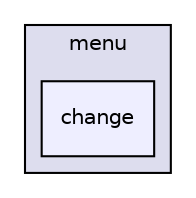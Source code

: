 digraph "/home/dsferreira/dsantosferreira/programming/aed/trabalhos/aerialTransportation/src/menu/change" {
  compound=true
  node [ fontsize="10", fontname="Helvetica"];
  edge [ labelfontsize="10", labelfontname="Helvetica"];
  subgraph clusterdir_1a56cc8cdc1689899910be5fa4716ee4 {
    graph [ bgcolor="#ddddee", pencolor="black", label="menu" fontname="Helvetica", fontsize="10", URL="dir_1a56cc8cdc1689899910be5fa4716ee4.html"]
  dir_d0d410f7cdcdc9104ddb09a82ca0932b [shape=box, label="change", style="filled", fillcolor="#eeeeff", pencolor="black", URL="dir_d0d410f7cdcdc9104ddb09a82ca0932b.html"];
  }
}
